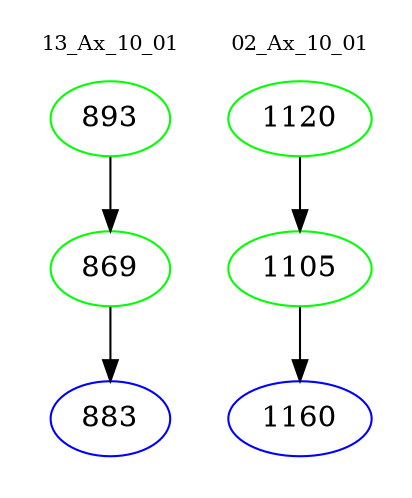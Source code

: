digraph{
subgraph cluster_0 {
color = white
label = "13_Ax_10_01";
fontsize=10;
T0_893 [label="893", color="green"]
T0_893 -> T0_869 [color="black"]
T0_869 [label="869", color="green"]
T0_869 -> T0_883 [color="black"]
T0_883 [label="883", color="blue"]
}
subgraph cluster_1 {
color = white
label = "02_Ax_10_01";
fontsize=10;
T1_1120 [label="1120", color="green"]
T1_1120 -> T1_1105 [color="black"]
T1_1105 [label="1105", color="green"]
T1_1105 -> T1_1160 [color="black"]
T1_1160 [label="1160", color="blue"]
}
}
